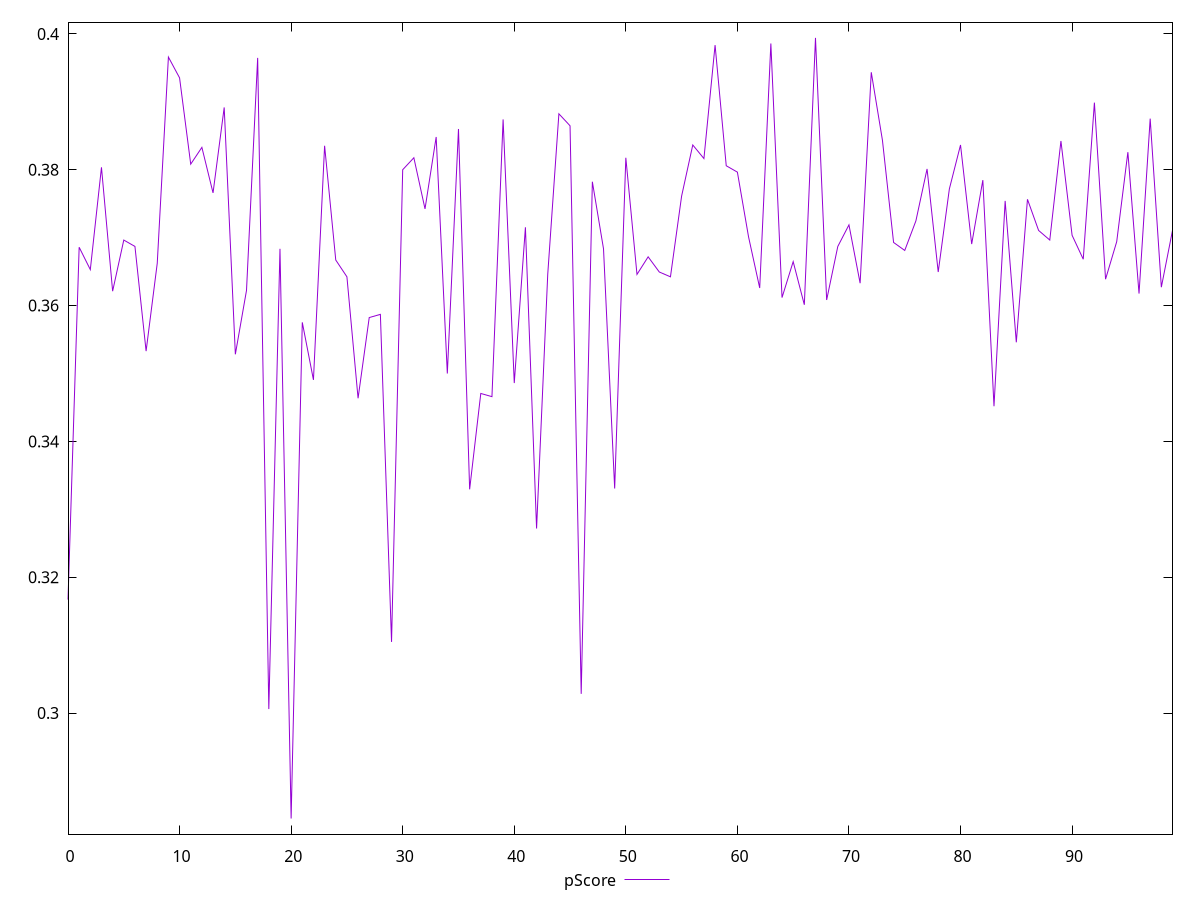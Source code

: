 reset

$pScore <<EOF
0 0.31670588235294117
1 0.36858823529411766
2 0.3652941176470588
3 0.38035294117647056
4 0.36211764705882354
5 0.36964705882352944
6 0.36870588235294116
7 0.3532941176470588
8 0.36623529411764705
9 0.39658823529411763
10 0.3935294117647059
11 0.38082352941176467
12 0.38329411764705884
13 0.37658823529411767
14 0.3891764705882353
15 0.3528235294117647
16 0.36223529411764704
17 0.39647058823529413
18 0.3005882352941176
19 0.36835294117647055
20 0.28447058823529414
21 0.3575294117647059
22 0.34905882352941175
23 0.3835294117647059
24 0.36670588235294116
25 0.36423529411764705
26 0.3463529411764706
27 0.3582352941176471
28 0.3587058823529412
29 0.3104705882352941
30 0.38
31 0.38176470588235295
32 0.37423529411764705
33 0.3848235294117647
34 0.35
35 0.386
36 0.33294117647058824
37 0.34705882352941175
38 0.34658823529411764
39 0.38741176470588234
40 0.34858823529411764
41 0.3715294117647059
42 0.3271764705882353
43 0.36458823529411766
44 0.38823529411764707
45 0.3864705882352941
46 0.3028235294117647
47 0.37823529411764706
48 0.36835294117647055
49 0.33305882352941174
50 0.38176470588235295
51 0.36458823529411766
52 0.3671764705882353
53 0.3649411764705882
54 0.36423529411764705
55 0.37611764705882356
56 0.3836470588235294
57 0.3816470588235294
58 0.3983529411764706
59 0.38058823529411767
60 0.3796470588235294
61 0.37011764705882355
62 0.36258823529411766
63 0.39858823529411763
64 0.3611764705882353
65 0.3664705882352941
66 0.36011764705882354
67 0.39941176470588236
68 0.3608235294117647
69 0.36870588235294116
70 0.37188235294117644
71 0.3632941176470588
72 0.3943529411764706
73 0.38435294117647056
74 0.36929411764705883
75 0.36811764705882355
76 0.3724705882352941
77 0.38011764705882356
78 0.3649411764705882
79 0.3771764705882353
80 0.3836470588235294
81 0.3690588235294118
82 0.3784705882352941
83 0.3451764705882353
84 0.37541176470588233
85 0.35458823529411765
86 0.3756470588235294
87 0.3710588235294118
88 0.36964705882352944
89 0.38423529411764706
90 0.37035294117647055
91 0.3668235294117647
92 0.38988235294117646
93 0.36388235294117643
94 0.36941176470588233
95 0.3825882352941177
96 0.36176470588235293
97 0.3875294117647059
98 0.3627058823529412
99 0.3710588235294118
EOF

set key outside below
set xrange [0:99]
set yrange [0.2821717647058824:0.4017105882352941]
set trange [0.2821717647058824:0.4017105882352941]
set terminal svg size 640, 500 enhanced background rgb 'white'
set output "report_00015_2021-02-09T16-11-33.973Z/uses-rel-preload/samples/pages+cached+noadtech/pScore/values.svg"

plot $pScore title "pScore" with line

reset
